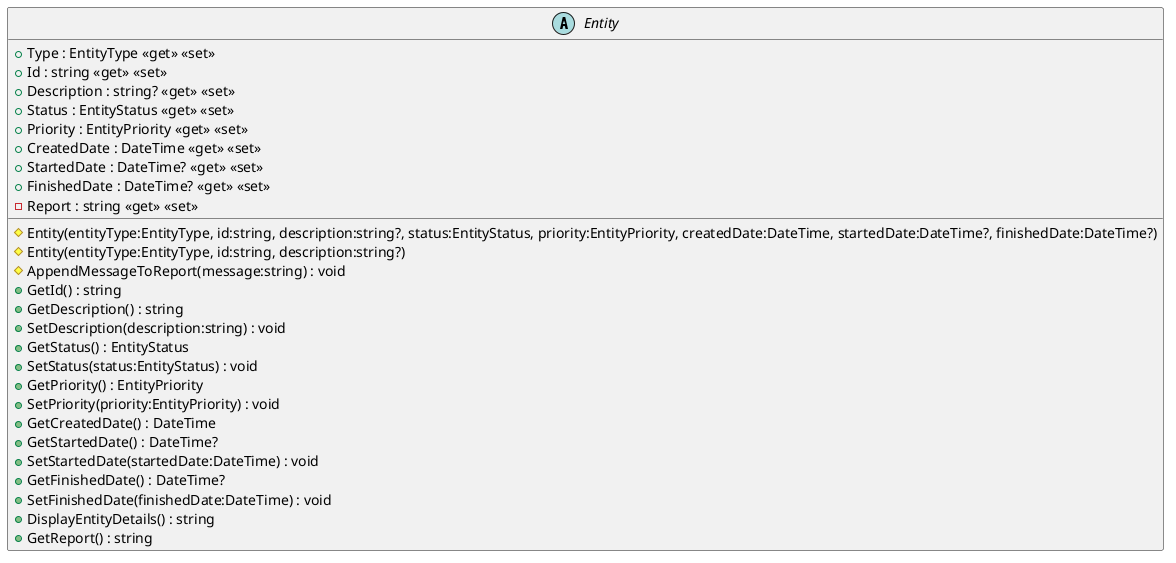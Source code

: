 @startuml
abstract class Entity {
    # Entity(entityType:EntityType, id:string, description:string?, status:EntityStatus, priority:EntityPriority, createdDate:DateTime, startedDate:DateTime?, finishedDate:DateTime?)
    # Entity(entityType:EntityType, id:string, description:string?)
    # AppendMessageToReport(message:string) : void
    + GetId() : string
    + GetDescription() : string
    + SetDescription(description:string) : void
    + GetStatus() : EntityStatus
    + SetStatus(status:EntityStatus) : void
    + GetPriority() : EntityPriority
    + SetPriority(priority:EntityPriority) : void
    + GetCreatedDate() : DateTime
    + GetStartedDate() : DateTime?
    + SetStartedDate(startedDate:DateTime) : void
    + GetFinishedDate() : DateTime?
    + SetFinishedDate(finishedDate:DateTime) : void
    + DisplayEntityDetails() : string
    + GetReport() : string
    + Type : EntityType <<get>> <<set>>
    + Id : string <<get>> <<set>>
    + Description : string? <<get>> <<set>>
    + Status : EntityStatus <<get>> <<set>>
    + Priority : EntityPriority <<get>> <<set>>
    + CreatedDate : DateTime <<get>> <<set>>
    + StartedDate : DateTime? <<get>> <<set>>
    + FinishedDate : DateTime? <<get>> <<set>>
    - Report : string <<get>> <<set>>
}
@enduml
